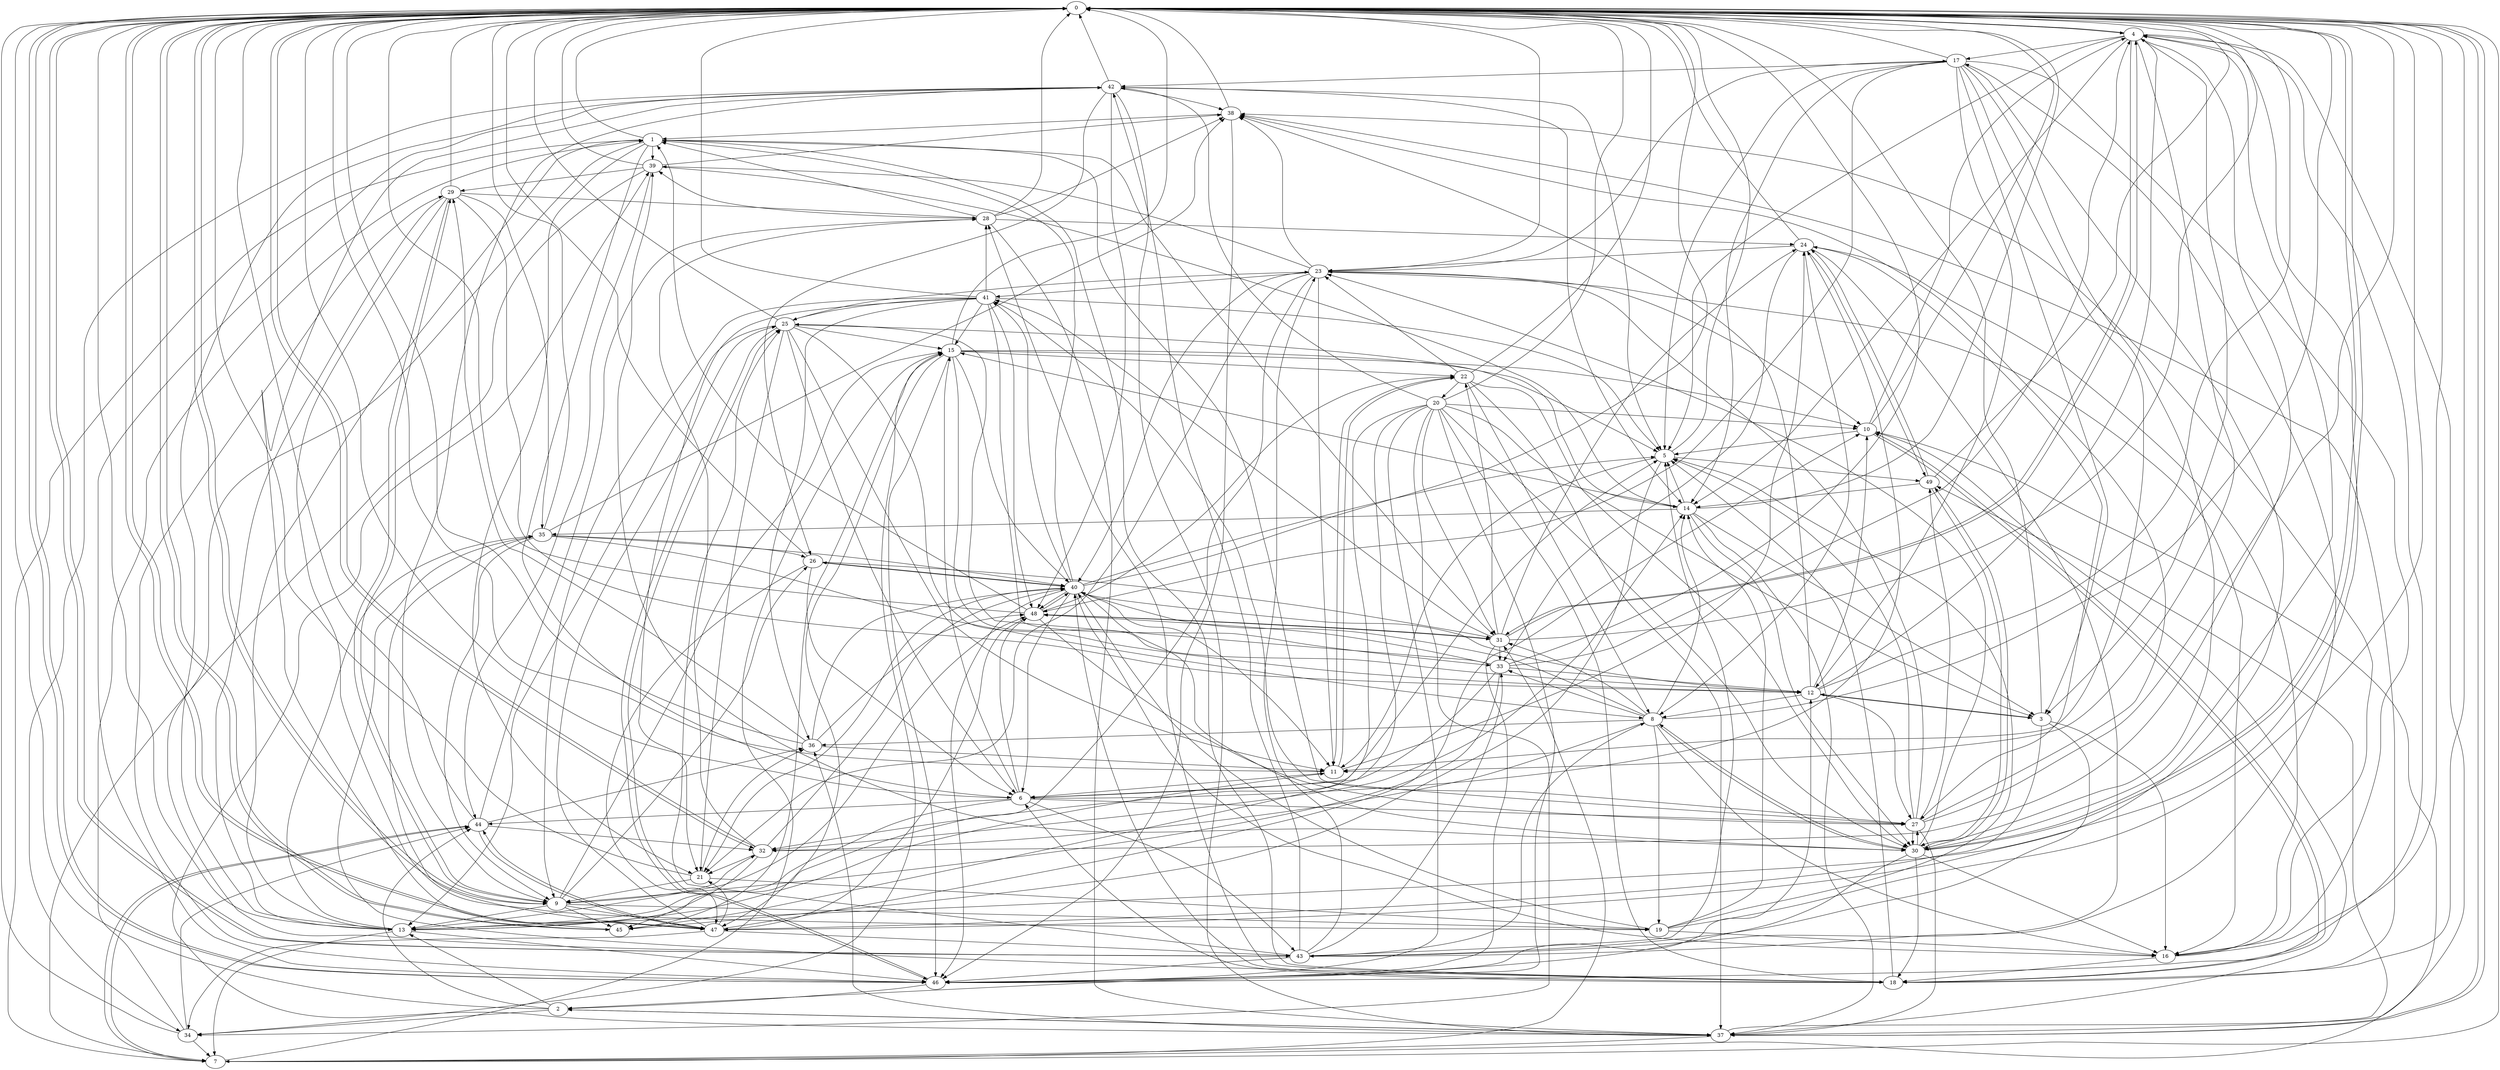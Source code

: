 strict digraph "" {
	0	 [component_delay=3];
	4	 [component_delay=3];
	0 -> 4	 [wire_delay=1];
	9	 [component_delay=3];
	0 -> 9	 [wire_delay=1];
	30	 [component_delay=3];
	0 -> 30	 [wire_delay=1];
	32	 [component_delay=3];
	0 -> 32	 [wire_delay=1];
	37	 [component_delay=3];
	0 -> 37	 [wire_delay=1];
	43	 [component_delay=3];
	0 -> 43	 [wire_delay=1];
	45	 [component_delay=3];
	0 -> 45	 [wire_delay=1];
	46	 [component_delay=3];
	0 -> 46	 [wire_delay=1];
	47	 [component_delay=3];
	0 -> 47	 [wire_delay=1];
	1	 [component_delay=3];
	1 -> 0	 [wire_delay=1];
	6	 [component_delay=3];
	1 -> 6	 [wire_delay=1];
	13	 [component_delay=3];
	1 -> 13	 [wire_delay=1];
	18	 [component_delay=3];
	1 -> 18	 [wire_delay=1];
	21	 [component_delay=3];
	1 -> 21	 [wire_delay=1];
	27	 [component_delay=3];
	1 -> 27	 [wire_delay=1];
	31	 [component_delay=3];
	1 -> 31	 [wire_delay=1];
	39	 [component_delay=3];
	1 -> 39	 [wire_delay=1];
	1 -> 43	 [wire_delay=1];
	2	 [component_delay=3];
	2 -> 0	 [wire_delay=1];
	2 -> 13	 [wire_delay=1];
	34	 [component_delay=3];
	2 -> 34	 [wire_delay=1];
	2 -> 37	 [wire_delay=1];
	44	 [component_delay=3];
	2 -> 44	 [wire_delay=1];
	3	 [component_delay=3];
	3 -> 0	 [wire_delay=1];
	12	 [component_delay=3];
	3 -> 12	 [wire_delay=1];
	16	 [component_delay=3];
	3 -> 16	 [wire_delay=1];
	3 -> 43	 [wire_delay=1];
	3 -> 47	 [wire_delay=1];
	4 -> 0	 [wire_delay=1];
	4 -> 3	 [wire_delay=1];
	5	 [component_delay=3];
	4 -> 5	 [wire_delay=1];
	11	 [component_delay=3];
	4 -> 11	 [wire_delay=1];
	4 -> 13	 [wire_delay=1];
	14	 [component_delay=3];
	4 -> 14	 [wire_delay=1];
	17	 [component_delay=3];
	4 -> 17	 [wire_delay=1];
	4 -> 31	 [wire_delay=1];
	4 -> 32	 [wire_delay=1];
	4 -> 46	 [wire_delay=1];
	5 -> 0	 [wire_delay=1];
	5 -> 11	 [wire_delay=1];
	5 -> 45	 [wire_delay=1];
	49	 [component_delay=3];
	5 -> 49	 [wire_delay=1];
	6 -> 0	 [wire_delay=1];
	6 -> 5	 [wire_delay=1];
	6 -> 13	 [wire_delay=1];
	15	 [component_delay=3];
	6 -> 15	 [wire_delay=1];
	24	 [component_delay=3];
	6 -> 24	 [wire_delay=1];
	6 -> 27	 [wire_delay=1];
	6 -> 43	 [wire_delay=1];
	6 -> 44	 [wire_delay=1];
	48	 [component_delay=3];
	6 -> 48	 [wire_delay=1];
	7	 [component_delay=3];
	7 -> 0	 [wire_delay=1];
	7 -> 1	 [wire_delay=1];
	10	 [component_delay=3];
	7 -> 10	 [wire_delay=1];
	7 -> 15	 [wire_delay=1];
	7 -> 31	 [wire_delay=1];
	7 -> 44	 [wire_delay=1];
	8	 [component_delay=3];
	8 -> 0	 [wire_delay=1];
	8 -> 14	 [wire_delay=1];
	8 -> 16	 [wire_delay=1];
	19	 [component_delay=3];
	8 -> 19	 [wire_delay=1];
	8 -> 30	 [wire_delay=1];
	8 -> 31	 [wire_delay=1];
	8 -> 32	 [wire_delay=1];
	33	 [component_delay=3];
	8 -> 33	 [wire_delay=1];
	36	 [component_delay=3];
	8 -> 36	 [wire_delay=1];
	40	 [component_delay=3];
	8 -> 40	 [wire_delay=1];
	9 -> 0	 [wire_delay=1];
	9 -> 13	 [wire_delay=1];
	9 -> 15	 [wire_delay=1];
	9 -> 19	 [wire_delay=1];
	26	 [component_delay=3];
	9 -> 26	 [wire_delay=1];
	29	 [component_delay=3];
	9 -> 29	 [wire_delay=1];
	9 -> 32	 [wire_delay=1];
	9 -> 45	 [wire_delay=1];
	9 -> 47	 [wire_delay=1];
	10 -> 0	 [wire_delay=1];
	10 -> 4	 [wire_delay=1];
	10 -> 5	 [wire_delay=1];
	10 -> 18	 [wire_delay=1];
	10 -> 37	 [wire_delay=1];
	11 -> 0	 [wire_delay=1];
	11 -> 6	 [wire_delay=1];
	22	 [component_delay=3];
	11 -> 22	 [wire_delay=1];
	11 -> 24	 [wire_delay=1];
	12 -> 0	 [wire_delay=1];
	12 -> 3	 [wire_delay=1];
	12 -> 4	 [wire_delay=1];
	12 -> 8	 [wire_delay=1];
	12 -> 10	 [wire_delay=1];
	12 -> 27	 [wire_delay=1];
	38	 [component_delay=3];
	12 -> 38	 [wire_delay=1];
	12 -> 40	 [wire_delay=1];
	13 -> 0	 [wire_delay=1];
	13 -> 7	 [wire_delay=1];
	13 -> 11	 [wire_delay=1];
	35	 [component_delay=3];
	13 -> 35	 [wire_delay=1];
	42	 [component_delay=3];
	13 -> 42	 [wire_delay=1];
	13 -> 46	 [wire_delay=1];
	13 -> 48	 [wire_delay=1];
	14 -> 0	 [wire_delay=1];
	14 -> 3	 [wire_delay=1];
	14 -> 5	 [wire_delay=1];
	14 -> 15	 [wire_delay=1];
	14 -> 30	 [wire_delay=1];
	14 -> 35	 [wire_delay=1];
	14 -> 37	 [wire_delay=1];
	15 -> 0	 [wire_delay=1];
	15 -> 5	 [wire_delay=1];
	15 -> 10	 [wire_delay=1];
	15 -> 12	 [wire_delay=1];
	15 -> 22	 [wire_delay=1];
	15 -> 34	 [wire_delay=1];
	15 -> 40	 [wire_delay=1];
	15 -> 46	 [wire_delay=1];
	15 -> 47	 [wire_delay=1];
	16 -> 0	 [wire_delay=1];
	16 -> 18	 [wire_delay=1];
	16 -> 24	 [wire_delay=1];
	16 -> 38	 [wire_delay=1];
	17 -> 0	 [wire_delay=1];
	17 -> 3	 [wire_delay=1];
	17 -> 5	 [wire_delay=1];
	17 -> 11	 [wire_delay=1];
	17 -> 12	 [wire_delay=1];
	17 -> 14	 [wire_delay=1];
	17 -> 16	 [wire_delay=1];
	17 -> 30	 [wire_delay=1];
	17 -> 42	 [wire_delay=1];
	17 -> 47	 [wire_delay=1];
	17 -> 48	 [wire_delay=1];
	18 -> 0	 [wire_delay=1];
	18 -> 5	 [wire_delay=1];
	18 -> 6	 [wire_delay=1];
	18 -> 10	 [wire_delay=1];
	28	 [component_delay=3];
	18 -> 28	 [wire_delay=1];
	18 -> 35	 [wire_delay=1];
	18 -> 38	 [wire_delay=1];
	18 -> 40	 [wire_delay=1];
	19 -> 0	 [wire_delay=1];
	19 -> 5	 [wire_delay=1];
	19 -> 14	 [wire_delay=1];
	19 -> 16	 [wire_delay=1];
	19 -> 40	 [wire_delay=1];
	20	 [component_delay=3];
	20 -> 0	 [wire_delay=1];
	20 -> 2	 [wire_delay=1];
	20 -> 3	 [wire_delay=1];
	20 -> 10	 [wire_delay=1];
	20 -> 18	 [wire_delay=1];
	20 -> 30	 [wire_delay=1];
	20 -> 31	 [wire_delay=1];
	20 -> 32	 [wire_delay=1];
	20 -> 34	 [wire_delay=1];
	20 -> 42	 [wire_delay=1];
	20 -> 45	 [wire_delay=1];
	20 -> 46	 [wire_delay=1];
	21 -> 0	 [wire_delay=1];
	21 -> 9	 [wire_delay=1];
	21 -> 19	 [wire_delay=1];
	21 -> 36	 [wire_delay=1];
	22 -> 0	 [wire_delay=1];
	22 -> 8	 [wire_delay=1];
	22 -> 11	 [wire_delay=1];
	22 -> 20	 [wire_delay=1];
	23	 [component_delay=3];
	22 -> 23	 [wire_delay=1];
	22 -> 30	 [wire_delay=1];
	22 -> 37	 [wire_delay=1];
	23 -> 0	 [wire_delay=1];
	23 -> 10	 [wire_delay=1];
	23 -> 11	 [wire_delay=1];
	23 -> 13	 [wire_delay=1];
	23 -> 16	 [wire_delay=1];
	23 -> 17	 [wire_delay=1];
	23 -> 21	 [wire_delay=1];
	23 -> 38	 [wire_delay=1];
	23 -> 39	 [wire_delay=1];
	23 -> 40	 [wire_delay=1];
	41	 [component_delay=3];
	23 -> 41	 [wire_delay=1];
	24 -> 0	 [wire_delay=1];
	24 -> 8	 [wire_delay=1];
	24 -> 23	 [wire_delay=1];
	24 -> 27	 [wire_delay=1];
	24 -> 33	 [wire_delay=1];
	24 -> 43	 [wire_delay=1];
	24 -> 49	 [wire_delay=1];
	25	 [component_delay=3];
	25 -> 0	 [wire_delay=1];
	25 -> 6	 [wire_delay=1];
	25 -> 11	 [wire_delay=1];
	25 -> 12	 [wire_delay=1];
	25 -> 13	 [wire_delay=1];
	25 -> 14	 [wire_delay=1];
	25 -> 15	 [wire_delay=1];
	25 -> 21	 [wire_delay=1];
	25 -> 23	 [wire_delay=1];
	25 -> 46	 [wire_delay=1];
	26 -> 0	 [wire_delay=1];
	26 -> 6	 [wire_delay=1];
	26 -> 31	 [wire_delay=1];
	26 -> 40	 [wire_delay=1];
	26 -> 47	 [wire_delay=1];
	27 -> 0	 [wire_delay=1];
	27 -> 5	 [wire_delay=1];
	27 -> 23	 [wire_delay=1];
	27 -> 30	 [wire_delay=1];
	27 -> 37	 [wire_delay=1];
	27 -> 38	 [wire_delay=1];
	27 -> 41	 [wire_delay=1];
	27 -> 49	 [wire_delay=1];
	28 -> 0	 [wire_delay=1];
	28 -> 1	 [wire_delay=1];
	28 -> 24	 [wire_delay=1];
	28 -> 37	 [wire_delay=1];
	28 -> 38	 [wire_delay=1];
	28 -> 39	 [wire_delay=1];
	29 -> 0	 [wire_delay=1];
	29 -> 9	 [wire_delay=1];
	29 -> 12	 [wire_delay=1];
	29 -> 13	 [wire_delay=1];
	29 -> 19	 [wire_delay=1];
	29 -> 28	 [wire_delay=1];
	29 -> 35	 [wire_delay=1];
	30 -> 0	 [wire_delay=1];
	30 -> 4	 [wire_delay=1];
	30 -> 8	 [wire_delay=1];
	30 -> 16	 [wire_delay=1];
	30 -> 18	 [wire_delay=1];
	30 -> 23	 [wire_delay=1];
	30 -> 27	 [wire_delay=1];
	30 -> 39	 [wire_delay=1];
	30 -> 46	 [wire_delay=1];
	30 -> 49	 [wire_delay=1];
	31 -> 0	 [wire_delay=1];
	31 -> 4	 [wire_delay=1];
	31 -> 22	 [wire_delay=1];
	31 -> 24	 [wire_delay=1];
	31 -> 33	 [wire_delay=1];
	31 -> 41	 [wire_delay=1];
	31 -> 46	 [wire_delay=1];
	31 -> 48	 [wire_delay=1];
	32 -> 0	 [wire_delay=1];
	32 -> 14	 [wire_delay=1];
	32 -> 21	 [wire_delay=1];
	32 -> 28	 [wire_delay=1];
	32 -> 40	 [wire_delay=1];
	32 -> 45	 [wire_delay=1];
	33 -> 0	 [wire_delay=1];
	33 -> 4	 [wire_delay=1];
	33 -> 6	 [wire_delay=1];
	33 -> 9	 [wire_delay=1];
	33 -> 12	 [wire_delay=1];
	33 -> 25	 [wire_delay=1];
	33 -> 48	 [wire_delay=1];
	34 -> 0	 [wire_delay=1];
	34 -> 1	 [wire_delay=1];
	34 -> 7	 [wire_delay=1];
	34 -> 44	 [wire_delay=1];
	35 -> 0	 [wire_delay=1];
	35 -> 8	 [wire_delay=1];
	35 -> 9	 [wire_delay=1];
	35 -> 26	 [wire_delay=1];
	35 -> 38	 [wire_delay=1];
	35 -> 40	 [wire_delay=1];
	35 -> 47	 [wire_delay=1];
	36 -> 0	 [wire_delay=1];
	36 -> 11	 [wire_delay=1];
	36 -> 29	 [wire_delay=1];
	36 -> 40	 [wire_delay=1];
	36 -> 48	 [wire_delay=1];
	37 -> 0	 [wire_delay=1];
	37 -> 2	 [wire_delay=1];
	37 -> 4	 [wire_delay=1];
	37 -> 7	 [wire_delay=1];
	37 -> 36	 [wire_delay=1];
	37 -> 39	 [wire_delay=1];
	37 -> 49	 [wire_delay=1];
	38 -> 0	 [wire_delay=1];
	38 -> 1	 [wire_delay=1];
	38 -> 46	 [wire_delay=1];
	39 -> 0	 [wire_delay=1];
	39 -> 7	 [wire_delay=1];
	39 -> 14	 [wire_delay=1];
	39 -> 29	 [wire_delay=1];
	39 -> 38	 [wire_delay=1];
	39 -> 44	 [wire_delay=1];
	40 -> 0	 [wire_delay=1];
	40 -> 1	 [wire_delay=1];
	40 -> 5	 [wire_delay=1];
	40 -> 6	 [wire_delay=1];
	40 -> 11	 [wire_delay=1];
	40 -> 16	 [wire_delay=1];
	40 -> 21	 [wire_delay=1];
	40 -> 26	 [wire_delay=1];
	40 -> 30	 [wire_delay=1];
	40 -> 41	 [wire_delay=1];
	40 -> 46	 [wire_delay=1];
	40 -> 48	 [wire_delay=1];
	41 -> 0	 [wire_delay=1];
	41 -> 5	 [wire_delay=1];
	41 -> 9	 [wire_delay=1];
	41 -> 15	 [wire_delay=1];
	41 -> 21	 [wire_delay=1];
	41 -> 25	 [wire_delay=1];
	41 -> 28	 [wire_delay=1];
	41 -> 33	 [wire_delay=1];
	41 -> 36	 [wire_delay=1];
	41 -> 48	 [wire_delay=1];
	42 -> 0	 [wire_delay=1];
	42 -> 5	 [wire_delay=1];
	42 -> 9	 [wire_delay=1];
	42 -> 14	 [wire_delay=1];
	42 -> 26	 [wire_delay=1];
	42 -> 34	 [wire_delay=1];
	42 -> 37	 [wire_delay=1];
	42 -> 38	 [wire_delay=1];
	42 -> 46	 [wire_delay=1];
	42 -> 48	 [wire_delay=1];
	43 -> 0	 [wire_delay=1];
	43 -> 5	 [wire_delay=1];
	43 -> 8	 [wire_delay=1];
	43 -> 17	 [wire_delay=1];
	43 -> 23	 [wire_delay=1];
	43 -> 25	 [wire_delay=1];
	43 -> 33	 [wire_delay=1];
	43 -> 42	 [wire_delay=1];
	43 -> 46	 [wire_delay=1];
	44 -> 0	 [wire_delay=1];
	44 -> 7	 [wire_delay=1];
	44 -> 28	 [wire_delay=1];
	44 -> 32	 [wire_delay=1];
	44 -> 36	 [wire_delay=1];
	44 -> 47	 [wire_delay=1];
	45 -> 0	 [wire_delay=1];
	45 -> 15	 [wire_delay=1];
	45 -> 42	 [wire_delay=1];
	46 -> 0	 [wire_delay=1];
	46 -> 2	 [wire_delay=1];
	46 -> 12	 [wire_delay=1];
	46 -> 25	 [wire_delay=1];
	46 -> 29	 [wire_delay=1];
	47 -> 0	 [wire_delay=1];
	47 -> 10	 [wire_delay=1];
	47 -> 21	 [wire_delay=1];
	47 -> 25	 [wire_delay=1];
	47 -> 34	 [wire_delay=1];
	47 -> 43	 [wire_delay=1];
	47 -> 44	 [wire_delay=1];
	48 -> 0	 [wire_delay=1];
	48 -> 1	 [wire_delay=1];
	48 -> 22	 [wire_delay=1];
	48 -> 27	 [wire_delay=1];
	48 -> 31	 [wire_delay=1];
	48 -> 40	 [wire_delay=1];
	48 -> 47	 [wire_delay=1];
	49 -> 0	 [wire_delay=1];
	49 -> 14	 [wire_delay=1];
	49 -> 24	 [wire_delay=1];
	49 -> 30	 [wire_delay=1];
}
